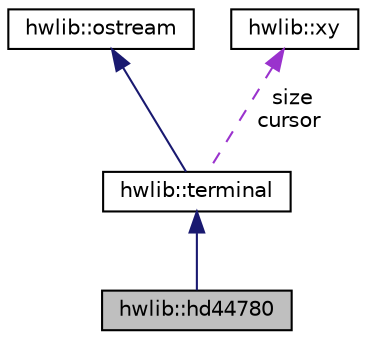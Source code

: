 digraph "hwlib::hd44780"
{
  edge [fontname="Helvetica",fontsize="10",labelfontname="Helvetica",labelfontsize="10"];
  node [fontname="Helvetica",fontsize="10",shape=record];
  Node3 [label="hwlib::hd44780",height=0.2,width=0.4,color="black", fillcolor="grey75", style="filled", fontcolor="black"];
  Node4 -> Node3 [dir="back",color="midnightblue",fontsize="10",style="solid"];
  Node4 [label="hwlib::terminal",height=0.2,width=0.4,color="black", fillcolor="white", style="filled",URL="$classhwlib_1_1terminal.html"];
  Node5 -> Node4 [dir="back",color="midnightblue",fontsize="10",style="solid"];
  Node5 [label="hwlib::ostream",height=0.2,width=0.4,color="black", fillcolor="white", style="filled",URL="$classhwlib_1_1ostream.html"];
  Node6 -> Node4 [dir="back",color="darkorchid3",fontsize="10",style="dashed",label=" size\ncursor" ];
  Node6 [label="hwlib::xy",height=0.2,width=0.4,color="black", fillcolor="white", style="filled",URL="$classhwlib_1_1xy.html"];
}
